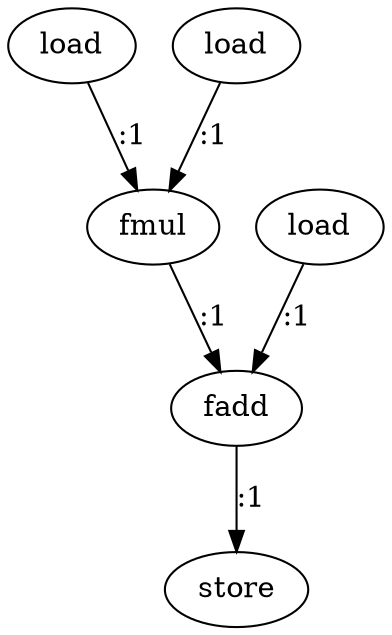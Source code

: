 digraph  {
   0 [label="load"];
   1 [label="fmul"];
   2 [label="fadd"];
   3 [label="store"];
   4 [label="load"];
   5 [label="load"];

   0->1 [label=":1"]
   1->2 [label=":1"]
   2->3 [label=":1"]
   4->2 [label=":1"]
   5->1 [label=":1"]
}
